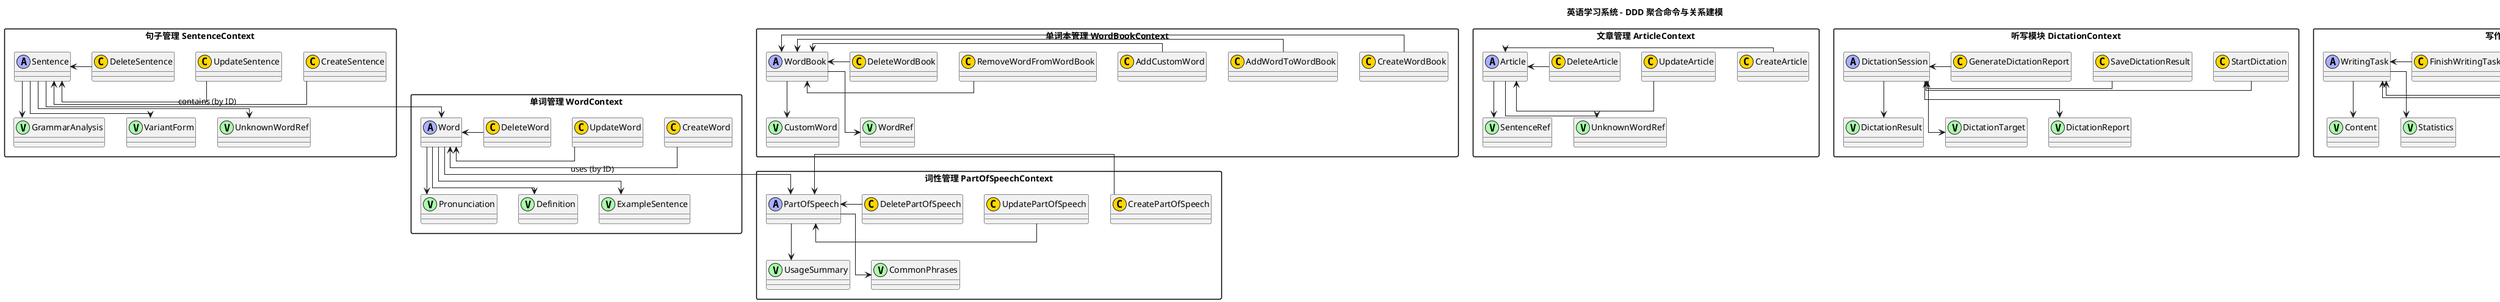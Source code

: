 @startuml
title 英语学习系统 - DDD 聚合命令与关系建模
top to bottom direction

!define ENTITY(x) class x << (E,#FFAAAA) >>
!define VALUE_OBJECT(x) class x << (V,#AAFFAA) >>
!define AGGREGATE(x) class x << (A,#AAAFFF) >>
!define COMMAND(x) class x << (C,#FFD700) >>

skinparam linetype ortho
skinparam packageStyle rectangle

' ===============================
package "词性管理 PartOfSpeechContext" {
  AGGREGATE(PartOfSpeech)
  VALUE_OBJECT(UsageSummary)
  VALUE_OBJECT(CommonPhrases)

  COMMAND(CreatePartOfSpeech)
  COMMAND(UpdatePartOfSpeech)
  COMMAND(DeletePartOfSpeech)

  PartOfSpeech --> UsageSummary
  PartOfSpeech --> CommonPhrases

  PartOfSpeech <- CreatePartOfSpeech
  PartOfSpeech <- UpdatePartOfSpeech
  PartOfSpeech <- DeletePartOfSpeech
}

' ===============================
package "单词管理 WordContext" {
  AGGREGATE(Word)
  VALUE_OBJECT(Pronunciation)
  VALUE_OBJECT(Definition)
  VALUE_OBJECT(ExampleSentence)

  COMMAND(CreateWord)
  COMMAND(UpdateWord)
  COMMAND(DeleteWord)

  Word --> Pronunciation
  Word --> Definition
  Word --> ExampleSentence
  Word --> PartOfSpeech : uses (by ID)

  Word <- CreateWord
  Word <- UpdateWord
  Word <- DeleteWord
}

' ===============================
package "单词本管理 WordBookContext" {
  AGGREGATE(WordBook)
  VALUE_OBJECT(CustomWord)
  VALUE_OBJECT(WordRef)

  COMMAND(CreateWordBook)
  COMMAND(AddWordToWordBook)
  COMMAND(AddCustomWord)
  COMMAND(RemoveWordFromWordBook)
  COMMAND(DeleteWordBook)

  WordBook --> CustomWord
  WordBook --> WordRef

  WordBook <- CreateWordBook
  WordBook <- AddWordToWordBook
  WordBook <- AddCustomWord
  WordBook <- RemoveWordFromWordBook
  WordBook <- DeleteWordBook
}

' ===============================
package "句子管理 SentenceContext" {
  AGGREGATE(Sentence)
  VALUE_OBJECT(GrammarAnalysis)
  VALUE_OBJECT(VariantForm)
  VALUE_OBJECT(UnknownWordRef)

  COMMAND(CreateSentence)
  COMMAND(UpdateSentence)
  COMMAND(DeleteSentence)

  Sentence --> GrammarAnalysis
  Sentence --> VariantForm
  Sentence --> UnknownWordRef
  Sentence --> Word : contains (by ID)

  Sentence <- CreateSentence
  Sentence <- UpdateSentence
  Sentence <- DeleteSentence
}

' ===============================
package "文章管理 ArticleContext" {
  AGGREGATE(Article)
  VALUE_OBJECT(SentenceRef)
  VALUE_OBJECT(UnknownWordRef)

  COMMAND(CreateArticle)
  COMMAND(UpdateArticle)
  COMMAND(DeleteArticle)

  Article --> SentenceRef
  Article --> UnknownWordRef

  Article <- CreateArticle
  Article <- UpdateArticle
  Article <- DeleteArticle
}

' ===============================
package "听写模块 DictationContext" {
  AGGREGATE(DictationSession)
  VALUE_OBJECT(DictationResult)
  VALUE_OBJECT(DictationTarget)
  VALUE_OBJECT(DictationReport)

  COMMAND(StartDictation)
  COMMAND(SaveDictationResult)
  COMMAND(GenerateDictationReport)

  DictationSession --> DictationTarget
  DictationSession --> DictationResult
  DictationSession --> DictationReport

  DictationSession <- StartDictation
  DictationSession <- SaveDictationResult
  DictationSession <- GenerateDictationReport
}

' ===============================
package "写作模块 WritingContext" {
  AGGREGATE(WritingTask)
  VALUE_OBJECT(Content)
  VALUE_OBJECT(Statistics)

  COMMAND(CreateWritingTask)
  COMMAND(UpdateWritingContent)
  COMMAND(FinishWritingTask)

  WritingTask --> Content
  WritingTask --> Statistics

  WritingTask <- CreateWritingTask
  WritingTask <- UpdateWritingContent
  WritingTask <- FinishWritingTask
}

' ===============================
package "综合测试模块 AssessmentContext" {
  AGGREGATE(AssessmentSession)
  VALUE_OBJECT(SourceSelection)
  VALUE_OBJECT(ResultReport)

  COMMAND(StartAssessment)
  COMMAND(SubmitAssessmentResult)
  COMMAND(GenerateAssessmentReport)

  AssessmentSession --> SourceSelection
  AssessmentSession --> ResultReport

  AssessmentSession <- StartAssessment
  AssessmentSession <- SubmitAssessmentResult
  AssessmentSession <- GenerateAssessmentReport
}

@enduml
